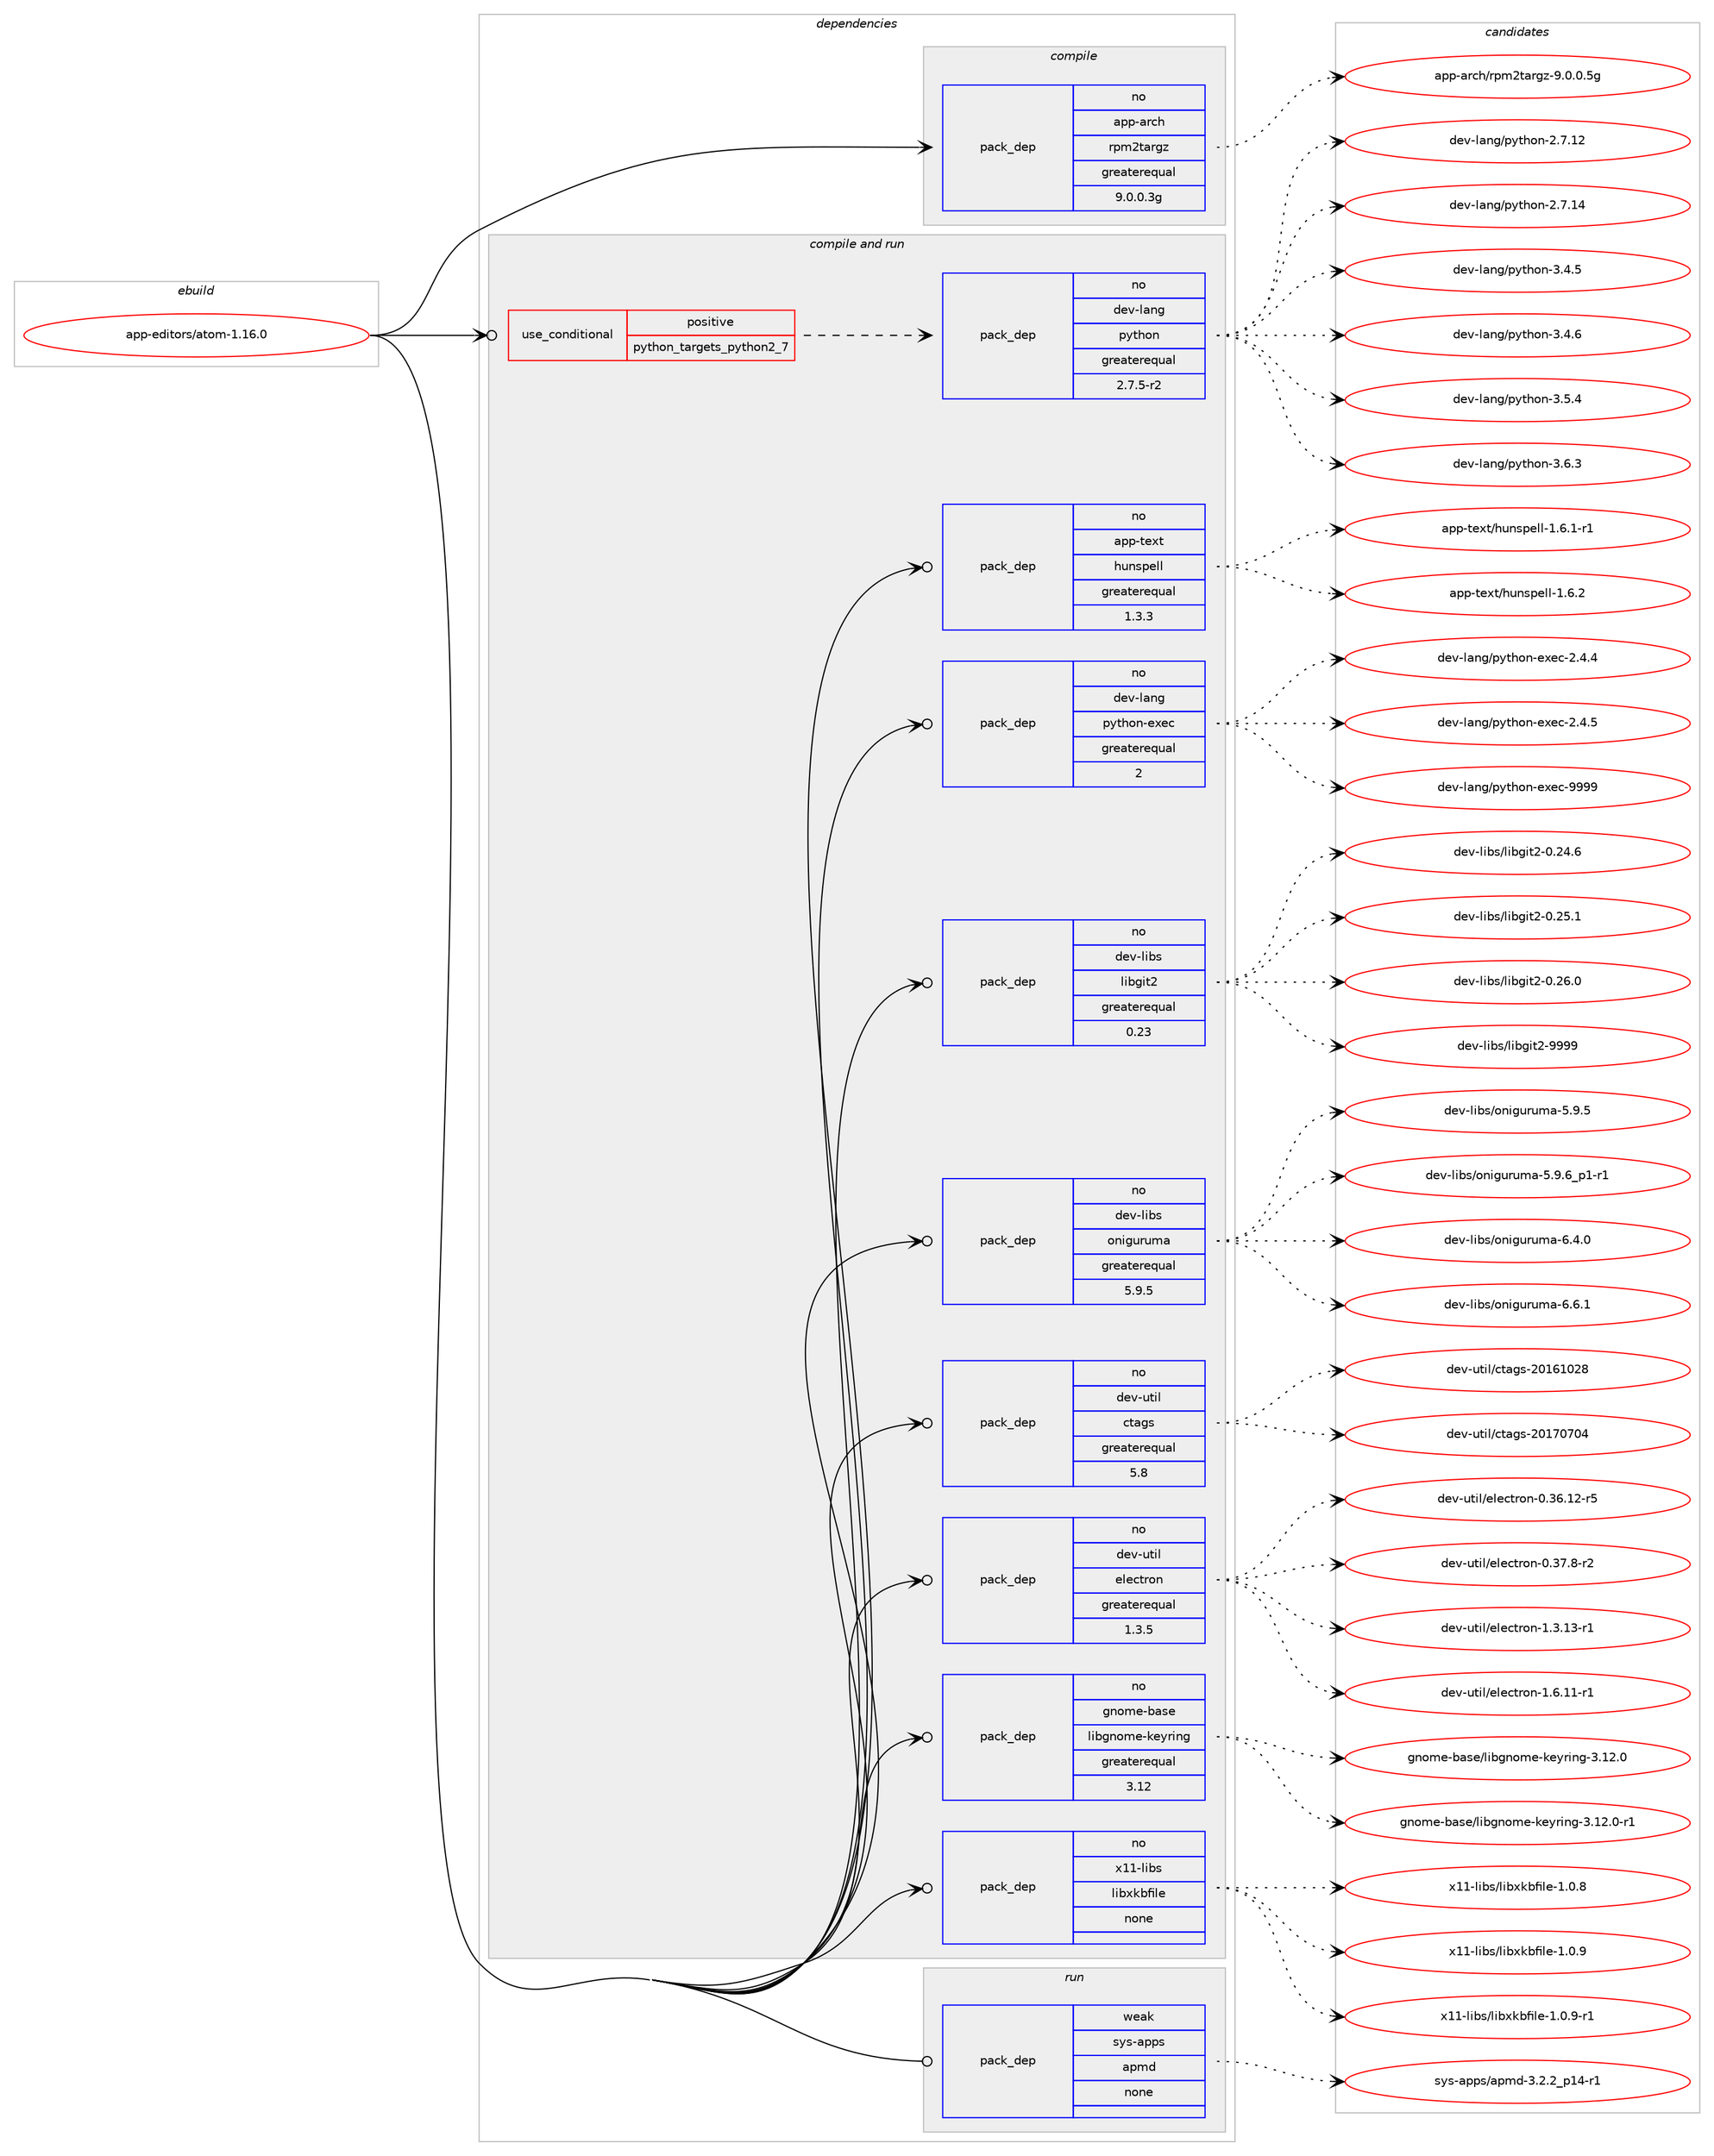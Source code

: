 digraph prolog {

# *************
# Graph options
# *************

newrank=true;
concentrate=true;
compound=true;
graph [rankdir=LR,fontname=Helvetica,fontsize=10,ranksep=1.5];#, ranksep=2.5, nodesep=0.2];
edge  [arrowhead=vee];
node  [fontname=Helvetica,fontsize=10];

# **********
# The ebuild
# **********

subgraph cluster_leftcol {
color=gray;
rank=same;
label=<<i>ebuild</i>>;
id [label="app-editors/atom-1.16.0", color=red, width=4, href="../app-editors/atom-1.16.0.svg"];
}

# ****************
# The dependencies
# ****************

subgraph cluster_midcol {
color=gray;
label=<<i>dependencies</i>>;
subgraph cluster_compile {
fillcolor="#eeeeee";
style=filled;
label=<<i>compile</i>>;
subgraph pack11630 {
dependency15763 [label=<<TABLE BORDER="0" CELLBORDER="1" CELLSPACING="0" CELLPADDING="4" WIDTH="220"><TR><TD ROWSPAN="6" CELLPADDING="30">pack_dep</TD></TR><TR><TD WIDTH="110">no</TD></TR><TR><TD>app-arch</TD></TR><TR><TD>rpm2targz</TD></TR><TR><TD>greaterequal</TD></TR><TR><TD>9.0.0.3g</TD></TR></TABLE>>, shape=none, color=blue];
}
id:e -> dependency15763:w [weight=20,style="solid",arrowhead="vee"];
}
subgraph cluster_compileandrun {
fillcolor="#eeeeee";
style=filled;
label=<<i>compile and run</i>>;
subgraph cond3793 {
dependency15764 [label=<<TABLE BORDER="0" CELLBORDER="1" CELLSPACING="0" CELLPADDING="4"><TR><TD ROWSPAN="3" CELLPADDING="10">use_conditional</TD></TR><TR><TD>positive</TD></TR><TR><TD>python_targets_python2_7</TD></TR></TABLE>>, shape=none, color=red];
subgraph pack11631 {
dependency15765 [label=<<TABLE BORDER="0" CELLBORDER="1" CELLSPACING="0" CELLPADDING="4" WIDTH="220"><TR><TD ROWSPAN="6" CELLPADDING="30">pack_dep</TD></TR><TR><TD WIDTH="110">no</TD></TR><TR><TD>dev-lang</TD></TR><TR><TD>python</TD></TR><TR><TD>greaterequal</TD></TR><TR><TD>2.7.5-r2</TD></TR></TABLE>>, shape=none, color=blue];
}
dependency15764:e -> dependency15765:w [weight=20,style="dashed",arrowhead="vee"];
}
id:e -> dependency15764:w [weight=20,style="solid",arrowhead="odotvee"];
subgraph pack11632 {
dependency15766 [label=<<TABLE BORDER="0" CELLBORDER="1" CELLSPACING="0" CELLPADDING="4" WIDTH="220"><TR><TD ROWSPAN="6" CELLPADDING="30">pack_dep</TD></TR><TR><TD WIDTH="110">no</TD></TR><TR><TD>app-text</TD></TR><TR><TD>hunspell</TD></TR><TR><TD>greaterequal</TD></TR><TR><TD>1.3.3</TD></TR></TABLE>>, shape=none, color=blue];
}
id:e -> dependency15766:w [weight=20,style="solid",arrowhead="odotvee"];
subgraph pack11633 {
dependency15767 [label=<<TABLE BORDER="0" CELLBORDER="1" CELLSPACING="0" CELLPADDING="4" WIDTH="220"><TR><TD ROWSPAN="6" CELLPADDING="30">pack_dep</TD></TR><TR><TD WIDTH="110">no</TD></TR><TR><TD>dev-lang</TD></TR><TR><TD>python-exec</TD></TR><TR><TD>greaterequal</TD></TR><TR><TD>2</TD></TR></TABLE>>, shape=none, color=blue];
}
id:e -> dependency15767:w [weight=20,style="solid",arrowhead="odotvee"];
subgraph pack11634 {
dependency15768 [label=<<TABLE BORDER="0" CELLBORDER="1" CELLSPACING="0" CELLPADDING="4" WIDTH="220"><TR><TD ROWSPAN="6" CELLPADDING="30">pack_dep</TD></TR><TR><TD WIDTH="110">no</TD></TR><TR><TD>dev-libs</TD></TR><TR><TD>libgit2</TD></TR><TR><TD>greaterequal</TD></TR><TR><TD>0.23</TD></TR></TABLE>>, shape=none, color=blue];
}
id:e -> dependency15768:w [weight=20,style="solid",arrowhead="odotvee"];
subgraph pack11635 {
dependency15769 [label=<<TABLE BORDER="0" CELLBORDER="1" CELLSPACING="0" CELLPADDING="4" WIDTH="220"><TR><TD ROWSPAN="6" CELLPADDING="30">pack_dep</TD></TR><TR><TD WIDTH="110">no</TD></TR><TR><TD>dev-libs</TD></TR><TR><TD>oniguruma</TD></TR><TR><TD>greaterequal</TD></TR><TR><TD>5.9.5</TD></TR></TABLE>>, shape=none, color=blue];
}
id:e -> dependency15769:w [weight=20,style="solid",arrowhead="odotvee"];
subgraph pack11636 {
dependency15770 [label=<<TABLE BORDER="0" CELLBORDER="1" CELLSPACING="0" CELLPADDING="4" WIDTH="220"><TR><TD ROWSPAN="6" CELLPADDING="30">pack_dep</TD></TR><TR><TD WIDTH="110">no</TD></TR><TR><TD>dev-util</TD></TR><TR><TD>ctags</TD></TR><TR><TD>greaterequal</TD></TR><TR><TD>5.8</TD></TR></TABLE>>, shape=none, color=blue];
}
id:e -> dependency15770:w [weight=20,style="solid",arrowhead="odotvee"];
subgraph pack11637 {
dependency15771 [label=<<TABLE BORDER="0" CELLBORDER="1" CELLSPACING="0" CELLPADDING="4" WIDTH="220"><TR><TD ROWSPAN="6" CELLPADDING="30">pack_dep</TD></TR><TR><TD WIDTH="110">no</TD></TR><TR><TD>dev-util</TD></TR><TR><TD>electron</TD></TR><TR><TD>greaterequal</TD></TR><TR><TD>1.3.5</TD></TR></TABLE>>, shape=none, color=blue];
}
id:e -> dependency15771:w [weight=20,style="solid",arrowhead="odotvee"];
subgraph pack11638 {
dependency15772 [label=<<TABLE BORDER="0" CELLBORDER="1" CELLSPACING="0" CELLPADDING="4" WIDTH="220"><TR><TD ROWSPAN="6" CELLPADDING="30">pack_dep</TD></TR><TR><TD WIDTH="110">no</TD></TR><TR><TD>gnome-base</TD></TR><TR><TD>libgnome-keyring</TD></TR><TR><TD>greaterequal</TD></TR><TR><TD>3.12</TD></TR></TABLE>>, shape=none, color=blue];
}
id:e -> dependency15772:w [weight=20,style="solid",arrowhead="odotvee"];
subgraph pack11639 {
dependency15773 [label=<<TABLE BORDER="0" CELLBORDER="1" CELLSPACING="0" CELLPADDING="4" WIDTH="220"><TR><TD ROWSPAN="6" CELLPADDING="30">pack_dep</TD></TR><TR><TD WIDTH="110">no</TD></TR><TR><TD>x11-libs</TD></TR><TR><TD>libxkbfile</TD></TR><TR><TD>none</TD></TR><TR><TD></TD></TR></TABLE>>, shape=none, color=blue];
}
id:e -> dependency15773:w [weight=20,style="solid",arrowhead="odotvee"];
}
subgraph cluster_run {
fillcolor="#eeeeee";
style=filled;
label=<<i>run</i>>;
subgraph pack11640 {
dependency15774 [label=<<TABLE BORDER="0" CELLBORDER="1" CELLSPACING="0" CELLPADDING="4" WIDTH="220"><TR><TD ROWSPAN="6" CELLPADDING="30">pack_dep</TD></TR><TR><TD WIDTH="110">weak</TD></TR><TR><TD>sys-apps</TD></TR><TR><TD>apmd</TD></TR><TR><TD>none</TD></TR><TR><TD></TD></TR></TABLE>>, shape=none, color=blue];
}
id:e -> dependency15774:w [weight=20,style="solid",arrowhead="odot"];
}
}

# **************
# The candidates
# **************

subgraph cluster_choices {
rank=same;
color=gray;
label=<<i>candidates</i>>;

subgraph choice11630 {
color=black;
nodesep=1;
choice971121124597114991044711411210950116971141031224557464846484653103 [label="app-arch/rpm2targz-9.0.0.5g", color=red, width=4,href="../app-arch/rpm2targz-9.0.0.5g.svg"];
dependency15763:e -> choice971121124597114991044711411210950116971141031224557464846484653103:w [style=dotted,weight="100"];
}
subgraph choice11631 {
color=black;
nodesep=1;
choice10010111845108971101034711212111610411111045504655464950 [label="dev-lang/python-2.7.12", color=red, width=4,href="../dev-lang/python-2.7.12.svg"];
choice10010111845108971101034711212111610411111045504655464952 [label="dev-lang/python-2.7.14", color=red, width=4,href="../dev-lang/python-2.7.14.svg"];
choice100101118451089711010347112121116104111110455146524653 [label="dev-lang/python-3.4.5", color=red, width=4,href="../dev-lang/python-3.4.5.svg"];
choice100101118451089711010347112121116104111110455146524654 [label="dev-lang/python-3.4.6", color=red, width=4,href="../dev-lang/python-3.4.6.svg"];
choice100101118451089711010347112121116104111110455146534652 [label="dev-lang/python-3.5.4", color=red, width=4,href="../dev-lang/python-3.5.4.svg"];
choice100101118451089711010347112121116104111110455146544651 [label="dev-lang/python-3.6.3", color=red, width=4,href="../dev-lang/python-3.6.3.svg"];
dependency15765:e -> choice10010111845108971101034711212111610411111045504655464950:w [style=dotted,weight="100"];
dependency15765:e -> choice10010111845108971101034711212111610411111045504655464952:w [style=dotted,weight="100"];
dependency15765:e -> choice100101118451089711010347112121116104111110455146524653:w [style=dotted,weight="100"];
dependency15765:e -> choice100101118451089711010347112121116104111110455146524654:w [style=dotted,weight="100"];
dependency15765:e -> choice100101118451089711010347112121116104111110455146534652:w [style=dotted,weight="100"];
dependency15765:e -> choice100101118451089711010347112121116104111110455146544651:w [style=dotted,weight="100"];
}
subgraph choice11632 {
color=black;
nodesep=1;
choice9711211245116101120116471041171101151121011081084549465446494511449 [label="app-text/hunspell-1.6.1-r1", color=red, width=4,href="../app-text/hunspell-1.6.1-r1.svg"];
choice971121124511610112011647104117110115112101108108454946544650 [label="app-text/hunspell-1.6.2", color=red, width=4,href="../app-text/hunspell-1.6.2.svg"];
dependency15766:e -> choice9711211245116101120116471041171101151121011081084549465446494511449:w [style=dotted,weight="100"];
dependency15766:e -> choice971121124511610112011647104117110115112101108108454946544650:w [style=dotted,weight="100"];
}
subgraph choice11633 {
color=black;
nodesep=1;
choice1001011184510897110103471121211161041111104510112010199455046524652 [label="dev-lang/python-exec-2.4.4", color=red, width=4,href="../dev-lang/python-exec-2.4.4.svg"];
choice1001011184510897110103471121211161041111104510112010199455046524653 [label="dev-lang/python-exec-2.4.5", color=red, width=4,href="../dev-lang/python-exec-2.4.5.svg"];
choice10010111845108971101034711212111610411111045101120101994557575757 [label="dev-lang/python-exec-9999", color=red, width=4,href="../dev-lang/python-exec-9999.svg"];
dependency15767:e -> choice1001011184510897110103471121211161041111104510112010199455046524652:w [style=dotted,weight="100"];
dependency15767:e -> choice1001011184510897110103471121211161041111104510112010199455046524653:w [style=dotted,weight="100"];
dependency15767:e -> choice10010111845108971101034711212111610411111045101120101994557575757:w [style=dotted,weight="100"];
}
subgraph choice11634 {
color=black;
nodesep=1;
choice100101118451081059811547108105981031051165045484650524654 [label="dev-libs/libgit2-0.24.6", color=red, width=4,href="../dev-libs/libgit2-0.24.6.svg"];
choice100101118451081059811547108105981031051165045484650534649 [label="dev-libs/libgit2-0.25.1", color=red, width=4,href="../dev-libs/libgit2-0.25.1.svg"];
choice100101118451081059811547108105981031051165045484650544648 [label="dev-libs/libgit2-0.26.0", color=red, width=4,href="../dev-libs/libgit2-0.26.0.svg"];
choice10010111845108105981154710810598103105116504557575757 [label="dev-libs/libgit2-9999", color=red, width=4,href="../dev-libs/libgit2-9999.svg"];
dependency15768:e -> choice100101118451081059811547108105981031051165045484650524654:w [style=dotted,weight="100"];
dependency15768:e -> choice100101118451081059811547108105981031051165045484650534649:w [style=dotted,weight="100"];
dependency15768:e -> choice100101118451081059811547108105981031051165045484650544648:w [style=dotted,weight="100"];
dependency15768:e -> choice10010111845108105981154710810598103105116504557575757:w [style=dotted,weight="100"];
}
subgraph choice11635 {
color=black;
nodesep=1;
choice10010111845108105981154711111010510311711411710997455346574653 [label="dev-libs/oniguruma-5.9.5", color=red, width=4,href="../dev-libs/oniguruma-5.9.5.svg"];
choice1001011184510810598115471111101051031171141171099745534657465495112494511449 [label="dev-libs/oniguruma-5.9.6_p1-r1", color=red, width=4,href="../dev-libs/oniguruma-5.9.6_p1-r1.svg"];
choice10010111845108105981154711111010510311711411710997455446524648 [label="dev-libs/oniguruma-6.4.0", color=red, width=4,href="../dev-libs/oniguruma-6.4.0.svg"];
choice10010111845108105981154711111010510311711411710997455446544649 [label="dev-libs/oniguruma-6.6.1", color=red, width=4,href="../dev-libs/oniguruma-6.6.1.svg"];
dependency15769:e -> choice10010111845108105981154711111010510311711411710997455346574653:w [style=dotted,weight="100"];
dependency15769:e -> choice1001011184510810598115471111101051031171141171099745534657465495112494511449:w [style=dotted,weight="100"];
dependency15769:e -> choice10010111845108105981154711111010510311711411710997455446524648:w [style=dotted,weight="100"];
dependency15769:e -> choice10010111845108105981154711111010510311711411710997455446544649:w [style=dotted,weight="100"];
}
subgraph choice11636 {
color=black;
nodesep=1;
choice10010111845117116105108479911697103115455048495449485056 [label="dev-util/ctags-20161028", color=red, width=4,href="../dev-util/ctags-20161028.svg"];
choice10010111845117116105108479911697103115455048495548554852 [label="dev-util/ctags-20170704", color=red, width=4,href="../dev-util/ctags-20170704.svg"];
dependency15770:e -> choice10010111845117116105108479911697103115455048495449485056:w [style=dotted,weight="100"];
dependency15770:e -> choice10010111845117116105108479911697103115455048495548554852:w [style=dotted,weight="100"];
}
subgraph choice11637 {
color=black;
nodesep=1;
choice10010111845117116105108471011081019911611411111045484651544649504511453 [label="dev-util/electron-0.36.12-r5", color=red, width=4,href="../dev-util/electron-0.36.12-r5.svg"];
choice100101118451171161051084710110810199116114111110454846515546564511450 [label="dev-util/electron-0.37.8-r2", color=red, width=4,href="../dev-util/electron-0.37.8-r2.svg"];
choice100101118451171161051084710110810199116114111110454946514649514511449 [label="dev-util/electron-1.3.13-r1", color=red, width=4,href="../dev-util/electron-1.3.13-r1.svg"];
choice100101118451171161051084710110810199116114111110454946544649494511449 [label="dev-util/electron-1.6.11-r1", color=red, width=4,href="../dev-util/electron-1.6.11-r1.svg"];
dependency15771:e -> choice10010111845117116105108471011081019911611411111045484651544649504511453:w [style=dotted,weight="100"];
dependency15771:e -> choice100101118451171161051084710110810199116114111110454846515546564511450:w [style=dotted,weight="100"];
dependency15771:e -> choice100101118451171161051084710110810199116114111110454946514649514511449:w [style=dotted,weight="100"];
dependency15771:e -> choice100101118451171161051084710110810199116114111110454946544649494511449:w [style=dotted,weight="100"];
}
subgraph choice11638 {
color=black;
nodesep=1;
choice10311011110910145989711510147108105981031101111091014510710112111410511010345514649504648 [label="gnome-base/libgnome-keyring-3.12.0", color=red, width=4,href="../gnome-base/libgnome-keyring-3.12.0.svg"];
choice103110111109101459897115101471081059810311011110910145107101121114105110103455146495046484511449 [label="gnome-base/libgnome-keyring-3.12.0-r1", color=red, width=4,href="../gnome-base/libgnome-keyring-3.12.0-r1.svg"];
dependency15772:e -> choice10311011110910145989711510147108105981031101111091014510710112111410511010345514649504648:w [style=dotted,weight="100"];
dependency15772:e -> choice103110111109101459897115101471081059810311011110910145107101121114105110103455146495046484511449:w [style=dotted,weight="100"];
}
subgraph choice11639 {
color=black;
nodesep=1;
choice12049494510810598115471081059812010798102105108101454946484656 [label="x11-libs/libxkbfile-1.0.8", color=red, width=4,href="../x11-libs/libxkbfile-1.0.8.svg"];
choice12049494510810598115471081059812010798102105108101454946484657 [label="x11-libs/libxkbfile-1.0.9", color=red, width=4,href="../x11-libs/libxkbfile-1.0.9.svg"];
choice120494945108105981154710810598120107981021051081014549464846574511449 [label="x11-libs/libxkbfile-1.0.9-r1", color=red, width=4,href="../x11-libs/libxkbfile-1.0.9-r1.svg"];
dependency15773:e -> choice12049494510810598115471081059812010798102105108101454946484656:w [style=dotted,weight="100"];
dependency15773:e -> choice12049494510810598115471081059812010798102105108101454946484657:w [style=dotted,weight="100"];
dependency15773:e -> choice120494945108105981154710810598120107981021051081014549464846574511449:w [style=dotted,weight="100"];
}
subgraph choice11640 {
color=black;
nodesep=1;
choice115121115459711211211547971121091004551465046509511249524511449 [label="sys-apps/apmd-3.2.2_p14-r1", color=red, width=4,href="../sys-apps/apmd-3.2.2_p14-r1.svg"];
dependency15774:e -> choice115121115459711211211547971121091004551465046509511249524511449:w [style=dotted,weight="100"];
}
}

}
